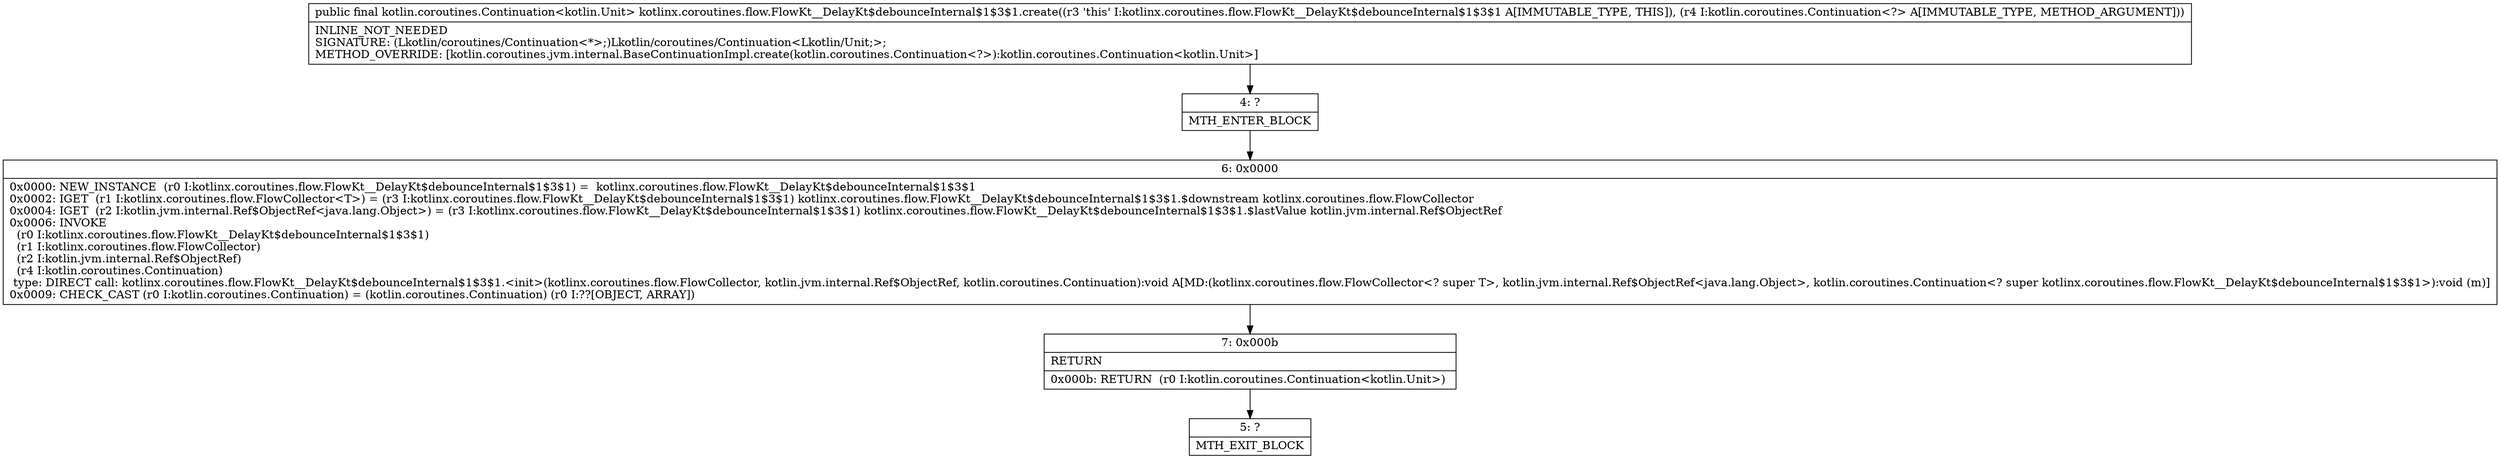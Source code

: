 digraph "CFG forkotlinx.coroutines.flow.FlowKt__DelayKt$debounceInternal$1$3$1.create(Lkotlin\/coroutines\/Continuation;)Lkotlin\/coroutines\/Continuation;" {
Node_4 [shape=record,label="{4\:\ ?|MTH_ENTER_BLOCK\l}"];
Node_6 [shape=record,label="{6\:\ 0x0000|0x0000: NEW_INSTANCE  (r0 I:kotlinx.coroutines.flow.FlowKt__DelayKt$debounceInternal$1$3$1) =  kotlinx.coroutines.flow.FlowKt__DelayKt$debounceInternal$1$3$1 \l0x0002: IGET  (r1 I:kotlinx.coroutines.flow.FlowCollector\<T\>) = (r3 I:kotlinx.coroutines.flow.FlowKt__DelayKt$debounceInternal$1$3$1) kotlinx.coroutines.flow.FlowKt__DelayKt$debounceInternal$1$3$1.$downstream kotlinx.coroutines.flow.FlowCollector \l0x0004: IGET  (r2 I:kotlin.jvm.internal.Ref$ObjectRef\<java.lang.Object\>) = (r3 I:kotlinx.coroutines.flow.FlowKt__DelayKt$debounceInternal$1$3$1) kotlinx.coroutines.flow.FlowKt__DelayKt$debounceInternal$1$3$1.$lastValue kotlin.jvm.internal.Ref$ObjectRef \l0x0006: INVOKE  \l  (r0 I:kotlinx.coroutines.flow.FlowKt__DelayKt$debounceInternal$1$3$1)\l  (r1 I:kotlinx.coroutines.flow.FlowCollector)\l  (r2 I:kotlin.jvm.internal.Ref$ObjectRef)\l  (r4 I:kotlin.coroutines.Continuation)\l type: DIRECT call: kotlinx.coroutines.flow.FlowKt__DelayKt$debounceInternal$1$3$1.\<init\>(kotlinx.coroutines.flow.FlowCollector, kotlin.jvm.internal.Ref$ObjectRef, kotlin.coroutines.Continuation):void A[MD:(kotlinx.coroutines.flow.FlowCollector\<? super T\>, kotlin.jvm.internal.Ref$ObjectRef\<java.lang.Object\>, kotlin.coroutines.Continuation\<? super kotlinx.coroutines.flow.FlowKt__DelayKt$debounceInternal$1$3$1\>):void (m)]\l0x0009: CHECK_CAST (r0 I:kotlin.coroutines.Continuation) = (kotlin.coroutines.Continuation) (r0 I:??[OBJECT, ARRAY]) \l}"];
Node_7 [shape=record,label="{7\:\ 0x000b|RETURN\l|0x000b: RETURN  (r0 I:kotlin.coroutines.Continuation\<kotlin.Unit\>) \l}"];
Node_5 [shape=record,label="{5\:\ ?|MTH_EXIT_BLOCK\l}"];
MethodNode[shape=record,label="{public final kotlin.coroutines.Continuation\<kotlin.Unit\> kotlinx.coroutines.flow.FlowKt__DelayKt$debounceInternal$1$3$1.create((r3 'this' I:kotlinx.coroutines.flow.FlowKt__DelayKt$debounceInternal$1$3$1 A[IMMUTABLE_TYPE, THIS]), (r4 I:kotlin.coroutines.Continuation\<?\> A[IMMUTABLE_TYPE, METHOD_ARGUMENT]))  | INLINE_NOT_NEEDED\lSIGNATURE: (Lkotlin\/coroutines\/Continuation\<*\>;)Lkotlin\/coroutines\/Continuation\<Lkotlin\/Unit;\>;\lMETHOD_OVERRIDE: [kotlin.coroutines.jvm.internal.BaseContinuationImpl.create(kotlin.coroutines.Continuation\<?\>):kotlin.coroutines.Continuation\<kotlin.Unit\>]\l}"];
MethodNode -> Node_4;Node_4 -> Node_6;
Node_6 -> Node_7;
Node_7 -> Node_5;
}

